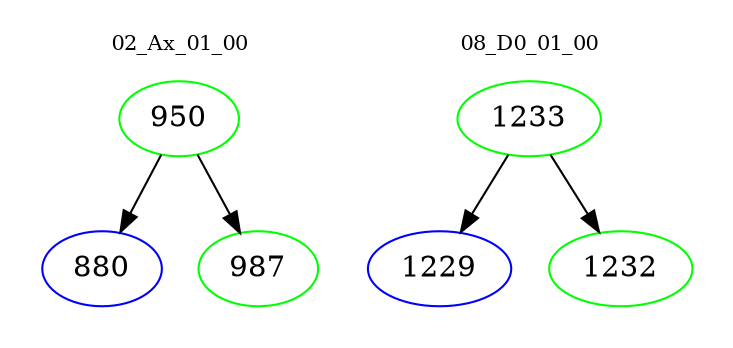 digraph{
subgraph cluster_0 {
color = white
label = "02_Ax_01_00";
fontsize=10;
T0_950 [label="950", color="green"]
T0_950 -> T0_880 [color="black"]
T0_880 [label="880", color="blue"]
T0_950 -> T0_987 [color="black"]
T0_987 [label="987", color="green"]
}
subgraph cluster_1 {
color = white
label = "08_D0_01_00";
fontsize=10;
T1_1233 [label="1233", color="green"]
T1_1233 -> T1_1229 [color="black"]
T1_1229 [label="1229", color="blue"]
T1_1233 -> T1_1232 [color="black"]
T1_1232 [label="1232", color="green"]
}
}
